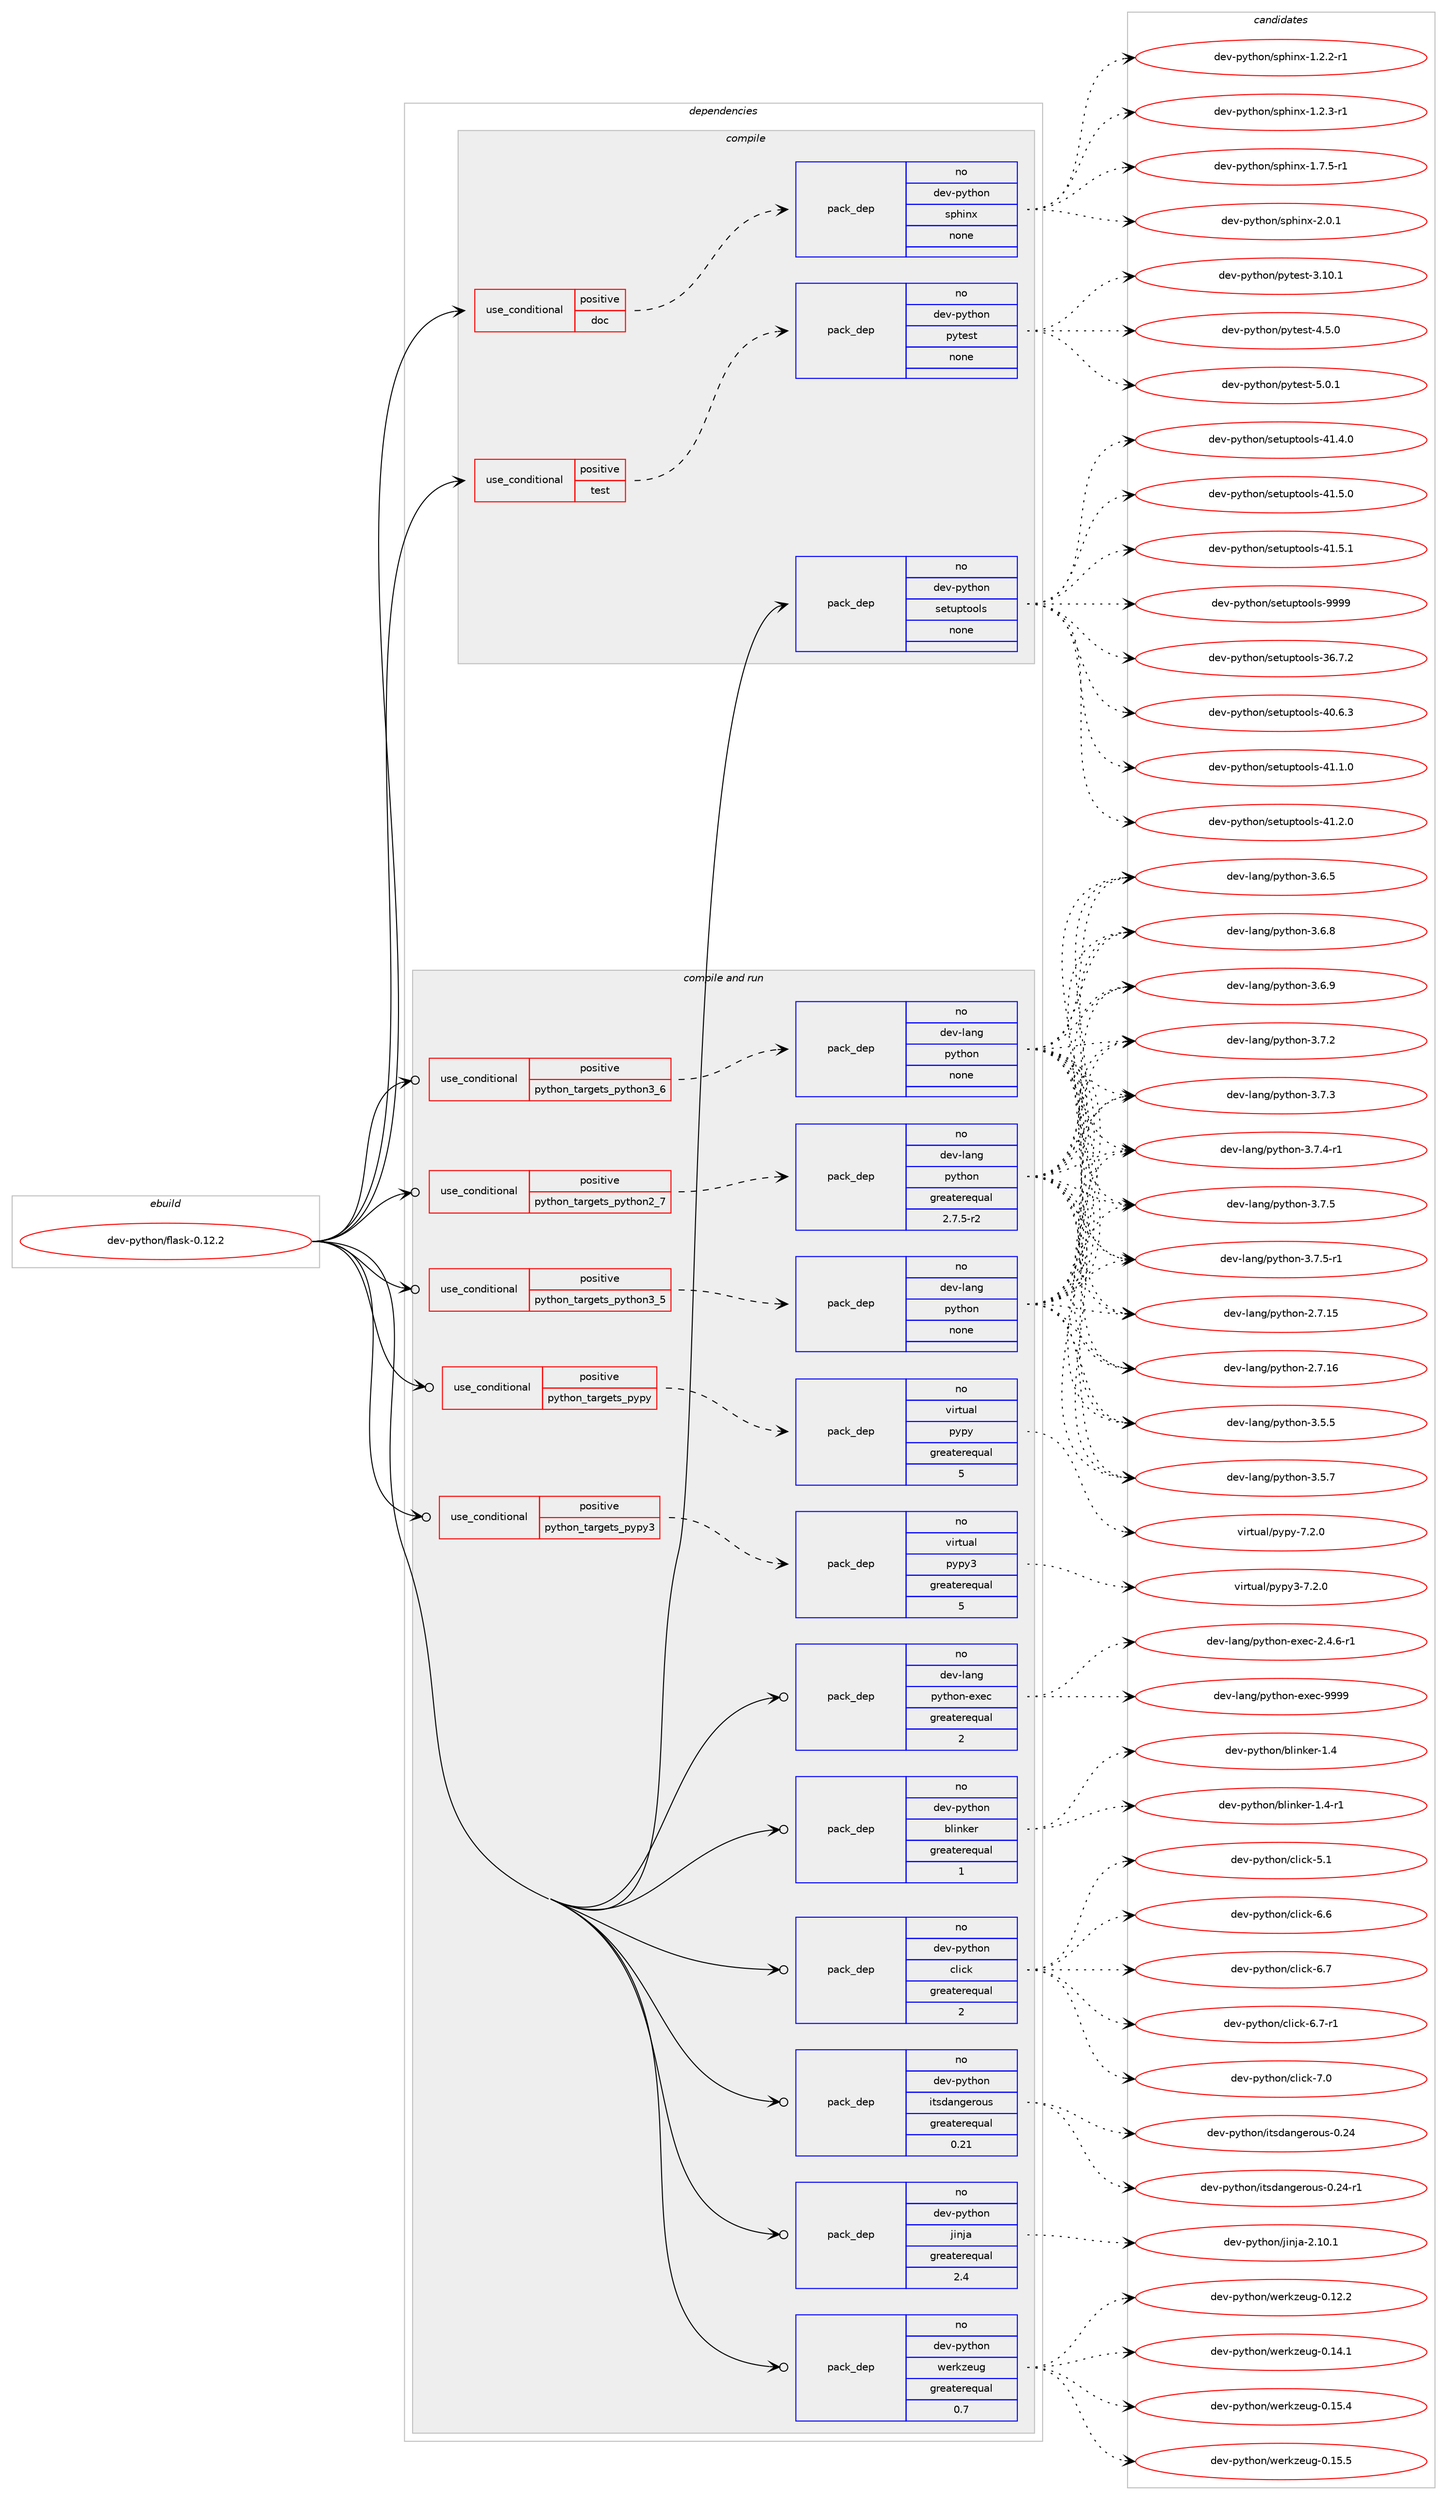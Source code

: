 digraph prolog {

# *************
# Graph options
# *************

newrank=true;
concentrate=true;
compound=true;
graph [rankdir=LR,fontname=Helvetica,fontsize=10,ranksep=1.5];#, ranksep=2.5, nodesep=0.2];
edge  [arrowhead=vee];
node  [fontname=Helvetica,fontsize=10];

# **********
# The ebuild
# **********

subgraph cluster_leftcol {
color=gray;
rank=same;
label=<<i>ebuild</i>>;
id [label="dev-python/flask-0.12.2", color=red, width=4, href="../dev-python/flask-0.12.2.svg"];
}

# ****************
# The dependencies
# ****************

subgraph cluster_midcol {
color=gray;
label=<<i>dependencies</i>>;
subgraph cluster_compile {
fillcolor="#eeeeee";
style=filled;
label=<<i>compile</i>>;
subgraph cond139361 {
dependency604530 [label=<<TABLE BORDER="0" CELLBORDER="1" CELLSPACING="0" CELLPADDING="4"><TR><TD ROWSPAN="3" CELLPADDING="10">use_conditional</TD></TR><TR><TD>positive</TD></TR><TR><TD>doc</TD></TR></TABLE>>, shape=none, color=red];
subgraph pack453372 {
dependency604531 [label=<<TABLE BORDER="0" CELLBORDER="1" CELLSPACING="0" CELLPADDING="4" WIDTH="220"><TR><TD ROWSPAN="6" CELLPADDING="30">pack_dep</TD></TR><TR><TD WIDTH="110">no</TD></TR><TR><TD>dev-python</TD></TR><TR><TD>sphinx</TD></TR><TR><TD>none</TD></TR><TR><TD></TD></TR></TABLE>>, shape=none, color=blue];
}
dependency604530:e -> dependency604531:w [weight=20,style="dashed",arrowhead="vee"];
}
id:e -> dependency604530:w [weight=20,style="solid",arrowhead="vee"];
subgraph cond139362 {
dependency604532 [label=<<TABLE BORDER="0" CELLBORDER="1" CELLSPACING="0" CELLPADDING="4"><TR><TD ROWSPAN="3" CELLPADDING="10">use_conditional</TD></TR><TR><TD>positive</TD></TR><TR><TD>test</TD></TR></TABLE>>, shape=none, color=red];
subgraph pack453373 {
dependency604533 [label=<<TABLE BORDER="0" CELLBORDER="1" CELLSPACING="0" CELLPADDING="4" WIDTH="220"><TR><TD ROWSPAN="6" CELLPADDING="30">pack_dep</TD></TR><TR><TD WIDTH="110">no</TD></TR><TR><TD>dev-python</TD></TR><TR><TD>pytest</TD></TR><TR><TD>none</TD></TR><TR><TD></TD></TR></TABLE>>, shape=none, color=blue];
}
dependency604532:e -> dependency604533:w [weight=20,style="dashed",arrowhead="vee"];
}
id:e -> dependency604532:w [weight=20,style="solid",arrowhead="vee"];
subgraph pack453374 {
dependency604534 [label=<<TABLE BORDER="0" CELLBORDER="1" CELLSPACING="0" CELLPADDING="4" WIDTH="220"><TR><TD ROWSPAN="6" CELLPADDING="30">pack_dep</TD></TR><TR><TD WIDTH="110">no</TD></TR><TR><TD>dev-python</TD></TR><TR><TD>setuptools</TD></TR><TR><TD>none</TD></TR><TR><TD></TD></TR></TABLE>>, shape=none, color=blue];
}
id:e -> dependency604534:w [weight=20,style="solid",arrowhead="vee"];
}
subgraph cluster_compileandrun {
fillcolor="#eeeeee";
style=filled;
label=<<i>compile and run</i>>;
subgraph cond139363 {
dependency604535 [label=<<TABLE BORDER="0" CELLBORDER="1" CELLSPACING="0" CELLPADDING="4"><TR><TD ROWSPAN="3" CELLPADDING="10">use_conditional</TD></TR><TR><TD>positive</TD></TR><TR><TD>python_targets_pypy</TD></TR></TABLE>>, shape=none, color=red];
subgraph pack453375 {
dependency604536 [label=<<TABLE BORDER="0" CELLBORDER="1" CELLSPACING="0" CELLPADDING="4" WIDTH="220"><TR><TD ROWSPAN="6" CELLPADDING="30">pack_dep</TD></TR><TR><TD WIDTH="110">no</TD></TR><TR><TD>virtual</TD></TR><TR><TD>pypy</TD></TR><TR><TD>greaterequal</TD></TR><TR><TD>5</TD></TR></TABLE>>, shape=none, color=blue];
}
dependency604535:e -> dependency604536:w [weight=20,style="dashed",arrowhead="vee"];
}
id:e -> dependency604535:w [weight=20,style="solid",arrowhead="odotvee"];
subgraph cond139364 {
dependency604537 [label=<<TABLE BORDER="0" CELLBORDER="1" CELLSPACING="0" CELLPADDING="4"><TR><TD ROWSPAN="3" CELLPADDING="10">use_conditional</TD></TR><TR><TD>positive</TD></TR><TR><TD>python_targets_pypy3</TD></TR></TABLE>>, shape=none, color=red];
subgraph pack453376 {
dependency604538 [label=<<TABLE BORDER="0" CELLBORDER="1" CELLSPACING="0" CELLPADDING="4" WIDTH="220"><TR><TD ROWSPAN="6" CELLPADDING="30">pack_dep</TD></TR><TR><TD WIDTH="110">no</TD></TR><TR><TD>virtual</TD></TR><TR><TD>pypy3</TD></TR><TR><TD>greaterequal</TD></TR><TR><TD>5</TD></TR></TABLE>>, shape=none, color=blue];
}
dependency604537:e -> dependency604538:w [weight=20,style="dashed",arrowhead="vee"];
}
id:e -> dependency604537:w [weight=20,style="solid",arrowhead="odotvee"];
subgraph cond139365 {
dependency604539 [label=<<TABLE BORDER="0" CELLBORDER="1" CELLSPACING="0" CELLPADDING="4"><TR><TD ROWSPAN="3" CELLPADDING="10">use_conditional</TD></TR><TR><TD>positive</TD></TR><TR><TD>python_targets_python2_7</TD></TR></TABLE>>, shape=none, color=red];
subgraph pack453377 {
dependency604540 [label=<<TABLE BORDER="0" CELLBORDER="1" CELLSPACING="0" CELLPADDING="4" WIDTH="220"><TR><TD ROWSPAN="6" CELLPADDING="30">pack_dep</TD></TR><TR><TD WIDTH="110">no</TD></TR><TR><TD>dev-lang</TD></TR><TR><TD>python</TD></TR><TR><TD>greaterequal</TD></TR><TR><TD>2.7.5-r2</TD></TR></TABLE>>, shape=none, color=blue];
}
dependency604539:e -> dependency604540:w [weight=20,style="dashed",arrowhead="vee"];
}
id:e -> dependency604539:w [weight=20,style="solid",arrowhead="odotvee"];
subgraph cond139366 {
dependency604541 [label=<<TABLE BORDER="0" CELLBORDER="1" CELLSPACING="0" CELLPADDING="4"><TR><TD ROWSPAN="3" CELLPADDING="10">use_conditional</TD></TR><TR><TD>positive</TD></TR><TR><TD>python_targets_python3_5</TD></TR></TABLE>>, shape=none, color=red];
subgraph pack453378 {
dependency604542 [label=<<TABLE BORDER="0" CELLBORDER="1" CELLSPACING="0" CELLPADDING="4" WIDTH="220"><TR><TD ROWSPAN="6" CELLPADDING="30">pack_dep</TD></TR><TR><TD WIDTH="110">no</TD></TR><TR><TD>dev-lang</TD></TR><TR><TD>python</TD></TR><TR><TD>none</TD></TR><TR><TD></TD></TR></TABLE>>, shape=none, color=blue];
}
dependency604541:e -> dependency604542:w [weight=20,style="dashed",arrowhead="vee"];
}
id:e -> dependency604541:w [weight=20,style="solid",arrowhead="odotvee"];
subgraph cond139367 {
dependency604543 [label=<<TABLE BORDER="0" CELLBORDER="1" CELLSPACING="0" CELLPADDING="4"><TR><TD ROWSPAN="3" CELLPADDING="10">use_conditional</TD></TR><TR><TD>positive</TD></TR><TR><TD>python_targets_python3_6</TD></TR></TABLE>>, shape=none, color=red];
subgraph pack453379 {
dependency604544 [label=<<TABLE BORDER="0" CELLBORDER="1" CELLSPACING="0" CELLPADDING="4" WIDTH="220"><TR><TD ROWSPAN="6" CELLPADDING="30">pack_dep</TD></TR><TR><TD WIDTH="110">no</TD></TR><TR><TD>dev-lang</TD></TR><TR><TD>python</TD></TR><TR><TD>none</TD></TR><TR><TD></TD></TR></TABLE>>, shape=none, color=blue];
}
dependency604543:e -> dependency604544:w [weight=20,style="dashed",arrowhead="vee"];
}
id:e -> dependency604543:w [weight=20,style="solid",arrowhead="odotvee"];
subgraph pack453380 {
dependency604545 [label=<<TABLE BORDER="0" CELLBORDER="1" CELLSPACING="0" CELLPADDING="4" WIDTH="220"><TR><TD ROWSPAN="6" CELLPADDING="30">pack_dep</TD></TR><TR><TD WIDTH="110">no</TD></TR><TR><TD>dev-lang</TD></TR><TR><TD>python-exec</TD></TR><TR><TD>greaterequal</TD></TR><TR><TD>2</TD></TR></TABLE>>, shape=none, color=blue];
}
id:e -> dependency604545:w [weight=20,style="solid",arrowhead="odotvee"];
subgraph pack453381 {
dependency604546 [label=<<TABLE BORDER="0" CELLBORDER="1" CELLSPACING="0" CELLPADDING="4" WIDTH="220"><TR><TD ROWSPAN="6" CELLPADDING="30">pack_dep</TD></TR><TR><TD WIDTH="110">no</TD></TR><TR><TD>dev-python</TD></TR><TR><TD>blinker</TD></TR><TR><TD>greaterequal</TD></TR><TR><TD>1</TD></TR></TABLE>>, shape=none, color=blue];
}
id:e -> dependency604546:w [weight=20,style="solid",arrowhead="odotvee"];
subgraph pack453382 {
dependency604547 [label=<<TABLE BORDER="0" CELLBORDER="1" CELLSPACING="0" CELLPADDING="4" WIDTH="220"><TR><TD ROWSPAN="6" CELLPADDING="30">pack_dep</TD></TR><TR><TD WIDTH="110">no</TD></TR><TR><TD>dev-python</TD></TR><TR><TD>click</TD></TR><TR><TD>greaterequal</TD></TR><TR><TD>2</TD></TR></TABLE>>, shape=none, color=blue];
}
id:e -> dependency604547:w [weight=20,style="solid",arrowhead="odotvee"];
subgraph pack453383 {
dependency604548 [label=<<TABLE BORDER="0" CELLBORDER="1" CELLSPACING="0" CELLPADDING="4" WIDTH="220"><TR><TD ROWSPAN="6" CELLPADDING="30">pack_dep</TD></TR><TR><TD WIDTH="110">no</TD></TR><TR><TD>dev-python</TD></TR><TR><TD>itsdangerous</TD></TR><TR><TD>greaterequal</TD></TR><TR><TD>0.21</TD></TR></TABLE>>, shape=none, color=blue];
}
id:e -> dependency604548:w [weight=20,style="solid",arrowhead="odotvee"];
subgraph pack453384 {
dependency604549 [label=<<TABLE BORDER="0" CELLBORDER="1" CELLSPACING="0" CELLPADDING="4" WIDTH="220"><TR><TD ROWSPAN="6" CELLPADDING="30">pack_dep</TD></TR><TR><TD WIDTH="110">no</TD></TR><TR><TD>dev-python</TD></TR><TR><TD>jinja</TD></TR><TR><TD>greaterequal</TD></TR><TR><TD>2.4</TD></TR></TABLE>>, shape=none, color=blue];
}
id:e -> dependency604549:w [weight=20,style="solid",arrowhead="odotvee"];
subgraph pack453385 {
dependency604550 [label=<<TABLE BORDER="0" CELLBORDER="1" CELLSPACING="0" CELLPADDING="4" WIDTH="220"><TR><TD ROWSPAN="6" CELLPADDING="30">pack_dep</TD></TR><TR><TD WIDTH="110">no</TD></TR><TR><TD>dev-python</TD></TR><TR><TD>werkzeug</TD></TR><TR><TD>greaterequal</TD></TR><TR><TD>0.7</TD></TR></TABLE>>, shape=none, color=blue];
}
id:e -> dependency604550:w [weight=20,style="solid",arrowhead="odotvee"];
}
subgraph cluster_run {
fillcolor="#eeeeee";
style=filled;
label=<<i>run</i>>;
}
}

# **************
# The candidates
# **************

subgraph cluster_choices {
rank=same;
color=gray;
label=<<i>candidates</i>>;

subgraph choice453372 {
color=black;
nodesep=1;
choice10010111845112121116104111110471151121041051101204549465046504511449 [label="dev-python/sphinx-1.2.2-r1", color=red, width=4,href="../dev-python/sphinx-1.2.2-r1.svg"];
choice10010111845112121116104111110471151121041051101204549465046514511449 [label="dev-python/sphinx-1.2.3-r1", color=red, width=4,href="../dev-python/sphinx-1.2.3-r1.svg"];
choice10010111845112121116104111110471151121041051101204549465546534511449 [label="dev-python/sphinx-1.7.5-r1", color=red, width=4,href="../dev-python/sphinx-1.7.5-r1.svg"];
choice1001011184511212111610411111047115112104105110120455046484649 [label="dev-python/sphinx-2.0.1", color=red, width=4,href="../dev-python/sphinx-2.0.1.svg"];
dependency604531:e -> choice10010111845112121116104111110471151121041051101204549465046504511449:w [style=dotted,weight="100"];
dependency604531:e -> choice10010111845112121116104111110471151121041051101204549465046514511449:w [style=dotted,weight="100"];
dependency604531:e -> choice10010111845112121116104111110471151121041051101204549465546534511449:w [style=dotted,weight="100"];
dependency604531:e -> choice1001011184511212111610411111047115112104105110120455046484649:w [style=dotted,weight="100"];
}
subgraph choice453373 {
color=black;
nodesep=1;
choice100101118451121211161041111104711212111610111511645514649484649 [label="dev-python/pytest-3.10.1", color=red, width=4,href="../dev-python/pytest-3.10.1.svg"];
choice1001011184511212111610411111047112121116101115116455246534648 [label="dev-python/pytest-4.5.0", color=red, width=4,href="../dev-python/pytest-4.5.0.svg"];
choice1001011184511212111610411111047112121116101115116455346484649 [label="dev-python/pytest-5.0.1", color=red, width=4,href="../dev-python/pytest-5.0.1.svg"];
dependency604533:e -> choice100101118451121211161041111104711212111610111511645514649484649:w [style=dotted,weight="100"];
dependency604533:e -> choice1001011184511212111610411111047112121116101115116455246534648:w [style=dotted,weight="100"];
dependency604533:e -> choice1001011184511212111610411111047112121116101115116455346484649:w [style=dotted,weight="100"];
}
subgraph choice453374 {
color=black;
nodesep=1;
choice100101118451121211161041111104711510111611711211611111110811545515446554650 [label="dev-python/setuptools-36.7.2", color=red, width=4,href="../dev-python/setuptools-36.7.2.svg"];
choice100101118451121211161041111104711510111611711211611111110811545524846544651 [label="dev-python/setuptools-40.6.3", color=red, width=4,href="../dev-python/setuptools-40.6.3.svg"];
choice100101118451121211161041111104711510111611711211611111110811545524946494648 [label="dev-python/setuptools-41.1.0", color=red, width=4,href="../dev-python/setuptools-41.1.0.svg"];
choice100101118451121211161041111104711510111611711211611111110811545524946504648 [label="dev-python/setuptools-41.2.0", color=red, width=4,href="../dev-python/setuptools-41.2.0.svg"];
choice100101118451121211161041111104711510111611711211611111110811545524946524648 [label="dev-python/setuptools-41.4.0", color=red, width=4,href="../dev-python/setuptools-41.4.0.svg"];
choice100101118451121211161041111104711510111611711211611111110811545524946534648 [label="dev-python/setuptools-41.5.0", color=red, width=4,href="../dev-python/setuptools-41.5.0.svg"];
choice100101118451121211161041111104711510111611711211611111110811545524946534649 [label="dev-python/setuptools-41.5.1", color=red, width=4,href="../dev-python/setuptools-41.5.1.svg"];
choice10010111845112121116104111110471151011161171121161111111081154557575757 [label="dev-python/setuptools-9999", color=red, width=4,href="../dev-python/setuptools-9999.svg"];
dependency604534:e -> choice100101118451121211161041111104711510111611711211611111110811545515446554650:w [style=dotted,weight="100"];
dependency604534:e -> choice100101118451121211161041111104711510111611711211611111110811545524846544651:w [style=dotted,weight="100"];
dependency604534:e -> choice100101118451121211161041111104711510111611711211611111110811545524946494648:w [style=dotted,weight="100"];
dependency604534:e -> choice100101118451121211161041111104711510111611711211611111110811545524946504648:w [style=dotted,weight="100"];
dependency604534:e -> choice100101118451121211161041111104711510111611711211611111110811545524946524648:w [style=dotted,weight="100"];
dependency604534:e -> choice100101118451121211161041111104711510111611711211611111110811545524946534648:w [style=dotted,weight="100"];
dependency604534:e -> choice100101118451121211161041111104711510111611711211611111110811545524946534649:w [style=dotted,weight="100"];
dependency604534:e -> choice10010111845112121116104111110471151011161171121161111111081154557575757:w [style=dotted,weight="100"];
}
subgraph choice453375 {
color=black;
nodesep=1;
choice1181051141161179710847112121112121455546504648 [label="virtual/pypy-7.2.0", color=red, width=4,href="../virtual/pypy-7.2.0.svg"];
dependency604536:e -> choice1181051141161179710847112121112121455546504648:w [style=dotted,weight="100"];
}
subgraph choice453376 {
color=black;
nodesep=1;
choice118105114116117971084711212111212151455546504648 [label="virtual/pypy3-7.2.0", color=red, width=4,href="../virtual/pypy3-7.2.0.svg"];
dependency604538:e -> choice118105114116117971084711212111212151455546504648:w [style=dotted,weight="100"];
}
subgraph choice453377 {
color=black;
nodesep=1;
choice10010111845108971101034711212111610411111045504655464953 [label="dev-lang/python-2.7.15", color=red, width=4,href="../dev-lang/python-2.7.15.svg"];
choice10010111845108971101034711212111610411111045504655464954 [label="dev-lang/python-2.7.16", color=red, width=4,href="../dev-lang/python-2.7.16.svg"];
choice100101118451089711010347112121116104111110455146534653 [label="dev-lang/python-3.5.5", color=red, width=4,href="../dev-lang/python-3.5.5.svg"];
choice100101118451089711010347112121116104111110455146534655 [label="dev-lang/python-3.5.7", color=red, width=4,href="../dev-lang/python-3.5.7.svg"];
choice100101118451089711010347112121116104111110455146544653 [label="dev-lang/python-3.6.5", color=red, width=4,href="../dev-lang/python-3.6.5.svg"];
choice100101118451089711010347112121116104111110455146544656 [label="dev-lang/python-3.6.8", color=red, width=4,href="../dev-lang/python-3.6.8.svg"];
choice100101118451089711010347112121116104111110455146544657 [label="dev-lang/python-3.6.9", color=red, width=4,href="../dev-lang/python-3.6.9.svg"];
choice100101118451089711010347112121116104111110455146554650 [label="dev-lang/python-3.7.2", color=red, width=4,href="../dev-lang/python-3.7.2.svg"];
choice100101118451089711010347112121116104111110455146554651 [label="dev-lang/python-3.7.3", color=red, width=4,href="../dev-lang/python-3.7.3.svg"];
choice1001011184510897110103471121211161041111104551465546524511449 [label="dev-lang/python-3.7.4-r1", color=red, width=4,href="../dev-lang/python-3.7.4-r1.svg"];
choice100101118451089711010347112121116104111110455146554653 [label="dev-lang/python-3.7.5", color=red, width=4,href="../dev-lang/python-3.7.5.svg"];
choice1001011184510897110103471121211161041111104551465546534511449 [label="dev-lang/python-3.7.5-r1", color=red, width=4,href="../dev-lang/python-3.7.5-r1.svg"];
dependency604540:e -> choice10010111845108971101034711212111610411111045504655464953:w [style=dotted,weight="100"];
dependency604540:e -> choice10010111845108971101034711212111610411111045504655464954:w [style=dotted,weight="100"];
dependency604540:e -> choice100101118451089711010347112121116104111110455146534653:w [style=dotted,weight="100"];
dependency604540:e -> choice100101118451089711010347112121116104111110455146534655:w [style=dotted,weight="100"];
dependency604540:e -> choice100101118451089711010347112121116104111110455146544653:w [style=dotted,weight="100"];
dependency604540:e -> choice100101118451089711010347112121116104111110455146544656:w [style=dotted,weight="100"];
dependency604540:e -> choice100101118451089711010347112121116104111110455146544657:w [style=dotted,weight="100"];
dependency604540:e -> choice100101118451089711010347112121116104111110455146554650:w [style=dotted,weight="100"];
dependency604540:e -> choice100101118451089711010347112121116104111110455146554651:w [style=dotted,weight="100"];
dependency604540:e -> choice1001011184510897110103471121211161041111104551465546524511449:w [style=dotted,weight="100"];
dependency604540:e -> choice100101118451089711010347112121116104111110455146554653:w [style=dotted,weight="100"];
dependency604540:e -> choice1001011184510897110103471121211161041111104551465546534511449:w [style=dotted,weight="100"];
}
subgraph choice453378 {
color=black;
nodesep=1;
choice10010111845108971101034711212111610411111045504655464953 [label="dev-lang/python-2.7.15", color=red, width=4,href="../dev-lang/python-2.7.15.svg"];
choice10010111845108971101034711212111610411111045504655464954 [label="dev-lang/python-2.7.16", color=red, width=4,href="../dev-lang/python-2.7.16.svg"];
choice100101118451089711010347112121116104111110455146534653 [label="dev-lang/python-3.5.5", color=red, width=4,href="../dev-lang/python-3.5.5.svg"];
choice100101118451089711010347112121116104111110455146534655 [label="dev-lang/python-3.5.7", color=red, width=4,href="../dev-lang/python-3.5.7.svg"];
choice100101118451089711010347112121116104111110455146544653 [label="dev-lang/python-3.6.5", color=red, width=4,href="../dev-lang/python-3.6.5.svg"];
choice100101118451089711010347112121116104111110455146544656 [label="dev-lang/python-3.6.8", color=red, width=4,href="../dev-lang/python-3.6.8.svg"];
choice100101118451089711010347112121116104111110455146544657 [label="dev-lang/python-3.6.9", color=red, width=4,href="../dev-lang/python-3.6.9.svg"];
choice100101118451089711010347112121116104111110455146554650 [label="dev-lang/python-3.7.2", color=red, width=4,href="../dev-lang/python-3.7.2.svg"];
choice100101118451089711010347112121116104111110455146554651 [label="dev-lang/python-3.7.3", color=red, width=4,href="../dev-lang/python-3.7.3.svg"];
choice1001011184510897110103471121211161041111104551465546524511449 [label="dev-lang/python-3.7.4-r1", color=red, width=4,href="../dev-lang/python-3.7.4-r1.svg"];
choice100101118451089711010347112121116104111110455146554653 [label="dev-lang/python-3.7.5", color=red, width=4,href="../dev-lang/python-3.7.5.svg"];
choice1001011184510897110103471121211161041111104551465546534511449 [label="dev-lang/python-3.7.5-r1", color=red, width=4,href="../dev-lang/python-3.7.5-r1.svg"];
dependency604542:e -> choice10010111845108971101034711212111610411111045504655464953:w [style=dotted,weight="100"];
dependency604542:e -> choice10010111845108971101034711212111610411111045504655464954:w [style=dotted,weight="100"];
dependency604542:e -> choice100101118451089711010347112121116104111110455146534653:w [style=dotted,weight="100"];
dependency604542:e -> choice100101118451089711010347112121116104111110455146534655:w [style=dotted,weight="100"];
dependency604542:e -> choice100101118451089711010347112121116104111110455146544653:w [style=dotted,weight="100"];
dependency604542:e -> choice100101118451089711010347112121116104111110455146544656:w [style=dotted,weight="100"];
dependency604542:e -> choice100101118451089711010347112121116104111110455146544657:w [style=dotted,weight="100"];
dependency604542:e -> choice100101118451089711010347112121116104111110455146554650:w [style=dotted,weight="100"];
dependency604542:e -> choice100101118451089711010347112121116104111110455146554651:w [style=dotted,weight="100"];
dependency604542:e -> choice1001011184510897110103471121211161041111104551465546524511449:w [style=dotted,weight="100"];
dependency604542:e -> choice100101118451089711010347112121116104111110455146554653:w [style=dotted,weight="100"];
dependency604542:e -> choice1001011184510897110103471121211161041111104551465546534511449:w [style=dotted,weight="100"];
}
subgraph choice453379 {
color=black;
nodesep=1;
choice10010111845108971101034711212111610411111045504655464953 [label="dev-lang/python-2.7.15", color=red, width=4,href="../dev-lang/python-2.7.15.svg"];
choice10010111845108971101034711212111610411111045504655464954 [label="dev-lang/python-2.7.16", color=red, width=4,href="../dev-lang/python-2.7.16.svg"];
choice100101118451089711010347112121116104111110455146534653 [label="dev-lang/python-3.5.5", color=red, width=4,href="../dev-lang/python-3.5.5.svg"];
choice100101118451089711010347112121116104111110455146534655 [label="dev-lang/python-3.5.7", color=red, width=4,href="../dev-lang/python-3.5.7.svg"];
choice100101118451089711010347112121116104111110455146544653 [label="dev-lang/python-3.6.5", color=red, width=4,href="../dev-lang/python-3.6.5.svg"];
choice100101118451089711010347112121116104111110455146544656 [label="dev-lang/python-3.6.8", color=red, width=4,href="../dev-lang/python-3.6.8.svg"];
choice100101118451089711010347112121116104111110455146544657 [label="dev-lang/python-3.6.9", color=red, width=4,href="../dev-lang/python-3.6.9.svg"];
choice100101118451089711010347112121116104111110455146554650 [label="dev-lang/python-3.7.2", color=red, width=4,href="../dev-lang/python-3.7.2.svg"];
choice100101118451089711010347112121116104111110455146554651 [label="dev-lang/python-3.7.3", color=red, width=4,href="../dev-lang/python-3.7.3.svg"];
choice1001011184510897110103471121211161041111104551465546524511449 [label="dev-lang/python-3.7.4-r1", color=red, width=4,href="../dev-lang/python-3.7.4-r1.svg"];
choice100101118451089711010347112121116104111110455146554653 [label="dev-lang/python-3.7.5", color=red, width=4,href="../dev-lang/python-3.7.5.svg"];
choice1001011184510897110103471121211161041111104551465546534511449 [label="dev-lang/python-3.7.5-r1", color=red, width=4,href="../dev-lang/python-3.7.5-r1.svg"];
dependency604544:e -> choice10010111845108971101034711212111610411111045504655464953:w [style=dotted,weight="100"];
dependency604544:e -> choice10010111845108971101034711212111610411111045504655464954:w [style=dotted,weight="100"];
dependency604544:e -> choice100101118451089711010347112121116104111110455146534653:w [style=dotted,weight="100"];
dependency604544:e -> choice100101118451089711010347112121116104111110455146534655:w [style=dotted,weight="100"];
dependency604544:e -> choice100101118451089711010347112121116104111110455146544653:w [style=dotted,weight="100"];
dependency604544:e -> choice100101118451089711010347112121116104111110455146544656:w [style=dotted,weight="100"];
dependency604544:e -> choice100101118451089711010347112121116104111110455146544657:w [style=dotted,weight="100"];
dependency604544:e -> choice100101118451089711010347112121116104111110455146554650:w [style=dotted,weight="100"];
dependency604544:e -> choice100101118451089711010347112121116104111110455146554651:w [style=dotted,weight="100"];
dependency604544:e -> choice1001011184510897110103471121211161041111104551465546524511449:w [style=dotted,weight="100"];
dependency604544:e -> choice100101118451089711010347112121116104111110455146554653:w [style=dotted,weight="100"];
dependency604544:e -> choice1001011184510897110103471121211161041111104551465546534511449:w [style=dotted,weight="100"];
}
subgraph choice453380 {
color=black;
nodesep=1;
choice10010111845108971101034711212111610411111045101120101994550465246544511449 [label="dev-lang/python-exec-2.4.6-r1", color=red, width=4,href="../dev-lang/python-exec-2.4.6-r1.svg"];
choice10010111845108971101034711212111610411111045101120101994557575757 [label="dev-lang/python-exec-9999", color=red, width=4,href="../dev-lang/python-exec-9999.svg"];
dependency604545:e -> choice10010111845108971101034711212111610411111045101120101994550465246544511449:w [style=dotted,weight="100"];
dependency604545:e -> choice10010111845108971101034711212111610411111045101120101994557575757:w [style=dotted,weight="100"];
}
subgraph choice453381 {
color=black;
nodesep=1;
choice10010111845112121116104111110479810810511010710111445494652 [label="dev-python/blinker-1.4", color=red, width=4,href="../dev-python/blinker-1.4.svg"];
choice100101118451121211161041111104798108105110107101114454946524511449 [label="dev-python/blinker-1.4-r1", color=red, width=4,href="../dev-python/blinker-1.4-r1.svg"];
dependency604546:e -> choice10010111845112121116104111110479810810511010710111445494652:w [style=dotted,weight="100"];
dependency604546:e -> choice100101118451121211161041111104798108105110107101114454946524511449:w [style=dotted,weight="100"];
}
subgraph choice453382 {
color=black;
nodesep=1;
choice1001011184511212111610411111047991081059910745534649 [label="dev-python/click-5.1", color=red, width=4,href="../dev-python/click-5.1.svg"];
choice1001011184511212111610411111047991081059910745544654 [label="dev-python/click-6.6", color=red, width=4,href="../dev-python/click-6.6.svg"];
choice1001011184511212111610411111047991081059910745544655 [label="dev-python/click-6.7", color=red, width=4,href="../dev-python/click-6.7.svg"];
choice10010111845112121116104111110479910810599107455446554511449 [label="dev-python/click-6.7-r1", color=red, width=4,href="../dev-python/click-6.7-r1.svg"];
choice1001011184511212111610411111047991081059910745554648 [label="dev-python/click-7.0", color=red, width=4,href="../dev-python/click-7.0.svg"];
dependency604547:e -> choice1001011184511212111610411111047991081059910745534649:w [style=dotted,weight="100"];
dependency604547:e -> choice1001011184511212111610411111047991081059910745544654:w [style=dotted,weight="100"];
dependency604547:e -> choice1001011184511212111610411111047991081059910745544655:w [style=dotted,weight="100"];
dependency604547:e -> choice10010111845112121116104111110479910810599107455446554511449:w [style=dotted,weight="100"];
dependency604547:e -> choice1001011184511212111610411111047991081059910745554648:w [style=dotted,weight="100"];
}
subgraph choice453383 {
color=black;
nodesep=1;
choice1001011184511212111610411111047105116115100971101031011141111171154548465052 [label="dev-python/itsdangerous-0.24", color=red, width=4,href="../dev-python/itsdangerous-0.24.svg"];
choice10010111845112121116104111110471051161151009711010310111411111711545484650524511449 [label="dev-python/itsdangerous-0.24-r1", color=red, width=4,href="../dev-python/itsdangerous-0.24-r1.svg"];
dependency604548:e -> choice1001011184511212111610411111047105116115100971101031011141111171154548465052:w [style=dotted,weight="100"];
dependency604548:e -> choice10010111845112121116104111110471051161151009711010310111411111711545484650524511449:w [style=dotted,weight="100"];
}
subgraph choice453384 {
color=black;
nodesep=1;
choice10010111845112121116104111110471061051101069745504649484649 [label="dev-python/jinja-2.10.1", color=red, width=4,href="../dev-python/jinja-2.10.1.svg"];
dependency604549:e -> choice10010111845112121116104111110471061051101069745504649484649:w [style=dotted,weight="100"];
}
subgraph choice453385 {
color=black;
nodesep=1;
choice100101118451121211161041111104711910111410712210111710345484649504650 [label="dev-python/werkzeug-0.12.2", color=red, width=4,href="../dev-python/werkzeug-0.12.2.svg"];
choice100101118451121211161041111104711910111410712210111710345484649524649 [label="dev-python/werkzeug-0.14.1", color=red, width=4,href="../dev-python/werkzeug-0.14.1.svg"];
choice100101118451121211161041111104711910111410712210111710345484649534652 [label="dev-python/werkzeug-0.15.4", color=red, width=4,href="../dev-python/werkzeug-0.15.4.svg"];
choice100101118451121211161041111104711910111410712210111710345484649534653 [label="dev-python/werkzeug-0.15.5", color=red, width=4,href="../dev-python/werkzeug-0.15.5.svg"];
dependency604550:e -> choice100101118451121211161041111104711910111410712210111710345484649504650:w [style=dotted,weight="100"];
dependency604550:e -> choice100101118451121211161041111104711910111410712210111710345484649524649:w [style=dotted,weight="100"];
dependency604550:e -> choice100101118451121211161041111104711910111410712210111710345484649534652:w [style=dotted,weight="100"];
dependency604550:e -> choice100101118451121211161041111104711910111410712210111710345484649534653:w [style=dotted,weight="100"];
}
}

}
